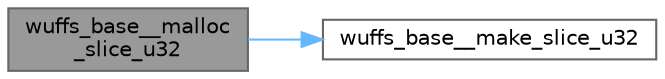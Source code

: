 digraph "wuffs_base__malloc_slice_u32"
{
 // LATEX_PDF_SIZE
  bgcolor="transparent";
  edge [fontname=Helvetica,fontsize=10,labelfontname=Helvetica,labelfontsize=10];
  node [fontname=Helvetica,fontsize=10,shape=box,height=0.2,width=0.4];
  rankdir="LR";
  Node1 [id="Node000001",label="wuffs_base__malloc\l_slice_u32",height=0.2,width=0.4,color="gray40", fillcolor="grey60", style="filled", fontcolor="black",tooltip=" "];
  Node1 -> Node2 [id="edge2_Node000001_Node000002",color="steelblue1",style="solid",tooltip=" "];
  Node2 [id="Node000002",label="wuffs_base__make_slice_u32",height=0.2,width=0.4,color="grey40", fillcolor="white", style="filled",URL="$wuffs-v0_83_8c.html#a6962addd94029cdeaf398cdd3f221992",tooltip=" "];
}
